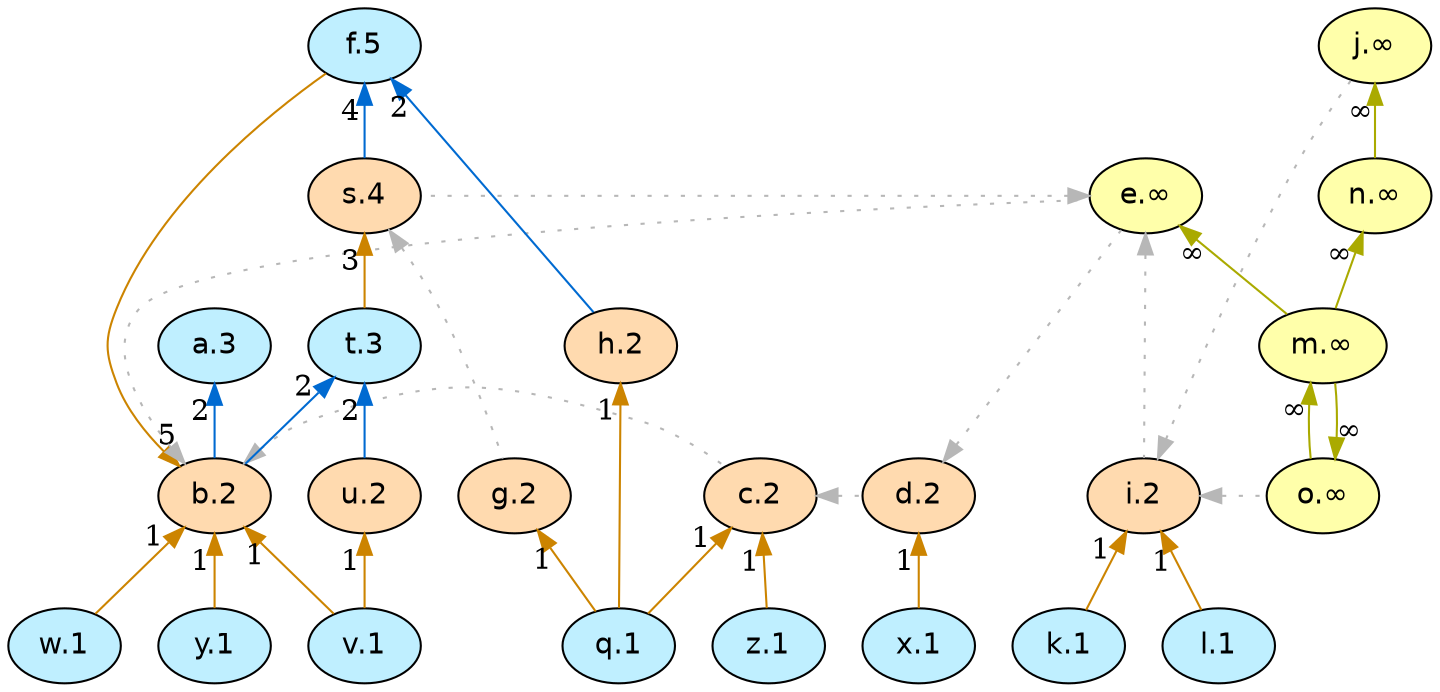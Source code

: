 digraph G {
  rankdir="TB"
  node [shape=oval style=filled fontname=Helvetica fontsize=14]
  node [fillcolor="#ffdaaf" fontcolor="#000000"] 
       b[label="b.2"] 
       c[label="c.2"] 
       d[label="d.2"] 
       s[label="s.4"] 
       g[label="g.2"] 
       h[label="h.2"] 
       i[label="i.2"] 
       u[label="u.2"]
  node [fillcolor="#bfefff" fontcolor="#000000"] 
       a[label="a.3"] 
       t[label="t.3"] 
       f[label="f.5"] 
       k[label="k.1"] 
       l[label="l.1"] 
       q[label="q.1"] 
       v[label="v.1"] 
       w[label="w.1"] 
       x[label="x.1"] 
       y[label="y.1"] 
       z[label="z.1"]
  node [fillcolor="#FFFFAA" fontcolor="#000000"] 
       e[label="e.∞"] 
       j[label="j.∞"] 
       m[label="m.∞"] 
       o[label="o.∞"] 
       n[label="n.∞"]
  edge [dir=back color="#006ad1" style="solid" taillabel="2" labeldistance=1.5]
        "a" -> "b" 
        "t" -> "b" 
        "f" -> "h" 
        "t" -> "u" 
  edge [dir=back color="#cc8400" style="solid" taillabel="5" labeldistance=1.5]
        "b" -> "f" 
  edge [dir=back color="#cc8400" style="solid" taillabel="1" labeldistance=1.5]
        "i" -> "k" 
        "i" -> "l" 
        "g" -> "q" 
        "h" -> "q" 
        "c" -> "q" 
        "b" -> "v" 
        "u" -> "v" 
        "b" -> "w" 
        "d" -> "x" 
        "b" -> "y" 
        "c" -> "z" 
  edge [dir=back color="#AAAA00" style="solid" taillabel="∞" labeldistance=1.5]
        "e" -> "m" 
        "o" -> "m" 
        "n" -> "m" 
        "j" -> "n" 
        "m" -> "o" 
  edge [dir=back color="#006ad1" style="solid" taillabel="4" labeldistance=1.5]
        "f" -> "s" 
  edge [dir=back color="#cc8400" style="solid" taillabel="3" labeldistance=1.5]
        "s" -> "t" 
  edge [dir=back color="#b7b7b7" style="dotted" constraint=false taillabel=" " labeldistance=1.5]
        "b" -> "c" 
        "c" -> "d" 
        "b" -> "e" 
        "d" -> "e" 
        "s" -> "g" 
        "e" -> "i" 
        "i" -> "j" 
        "i" -> "o" 
        "e" -> "s" 

  {rank = max k l q v w x y z}
  {rank = min f}
}